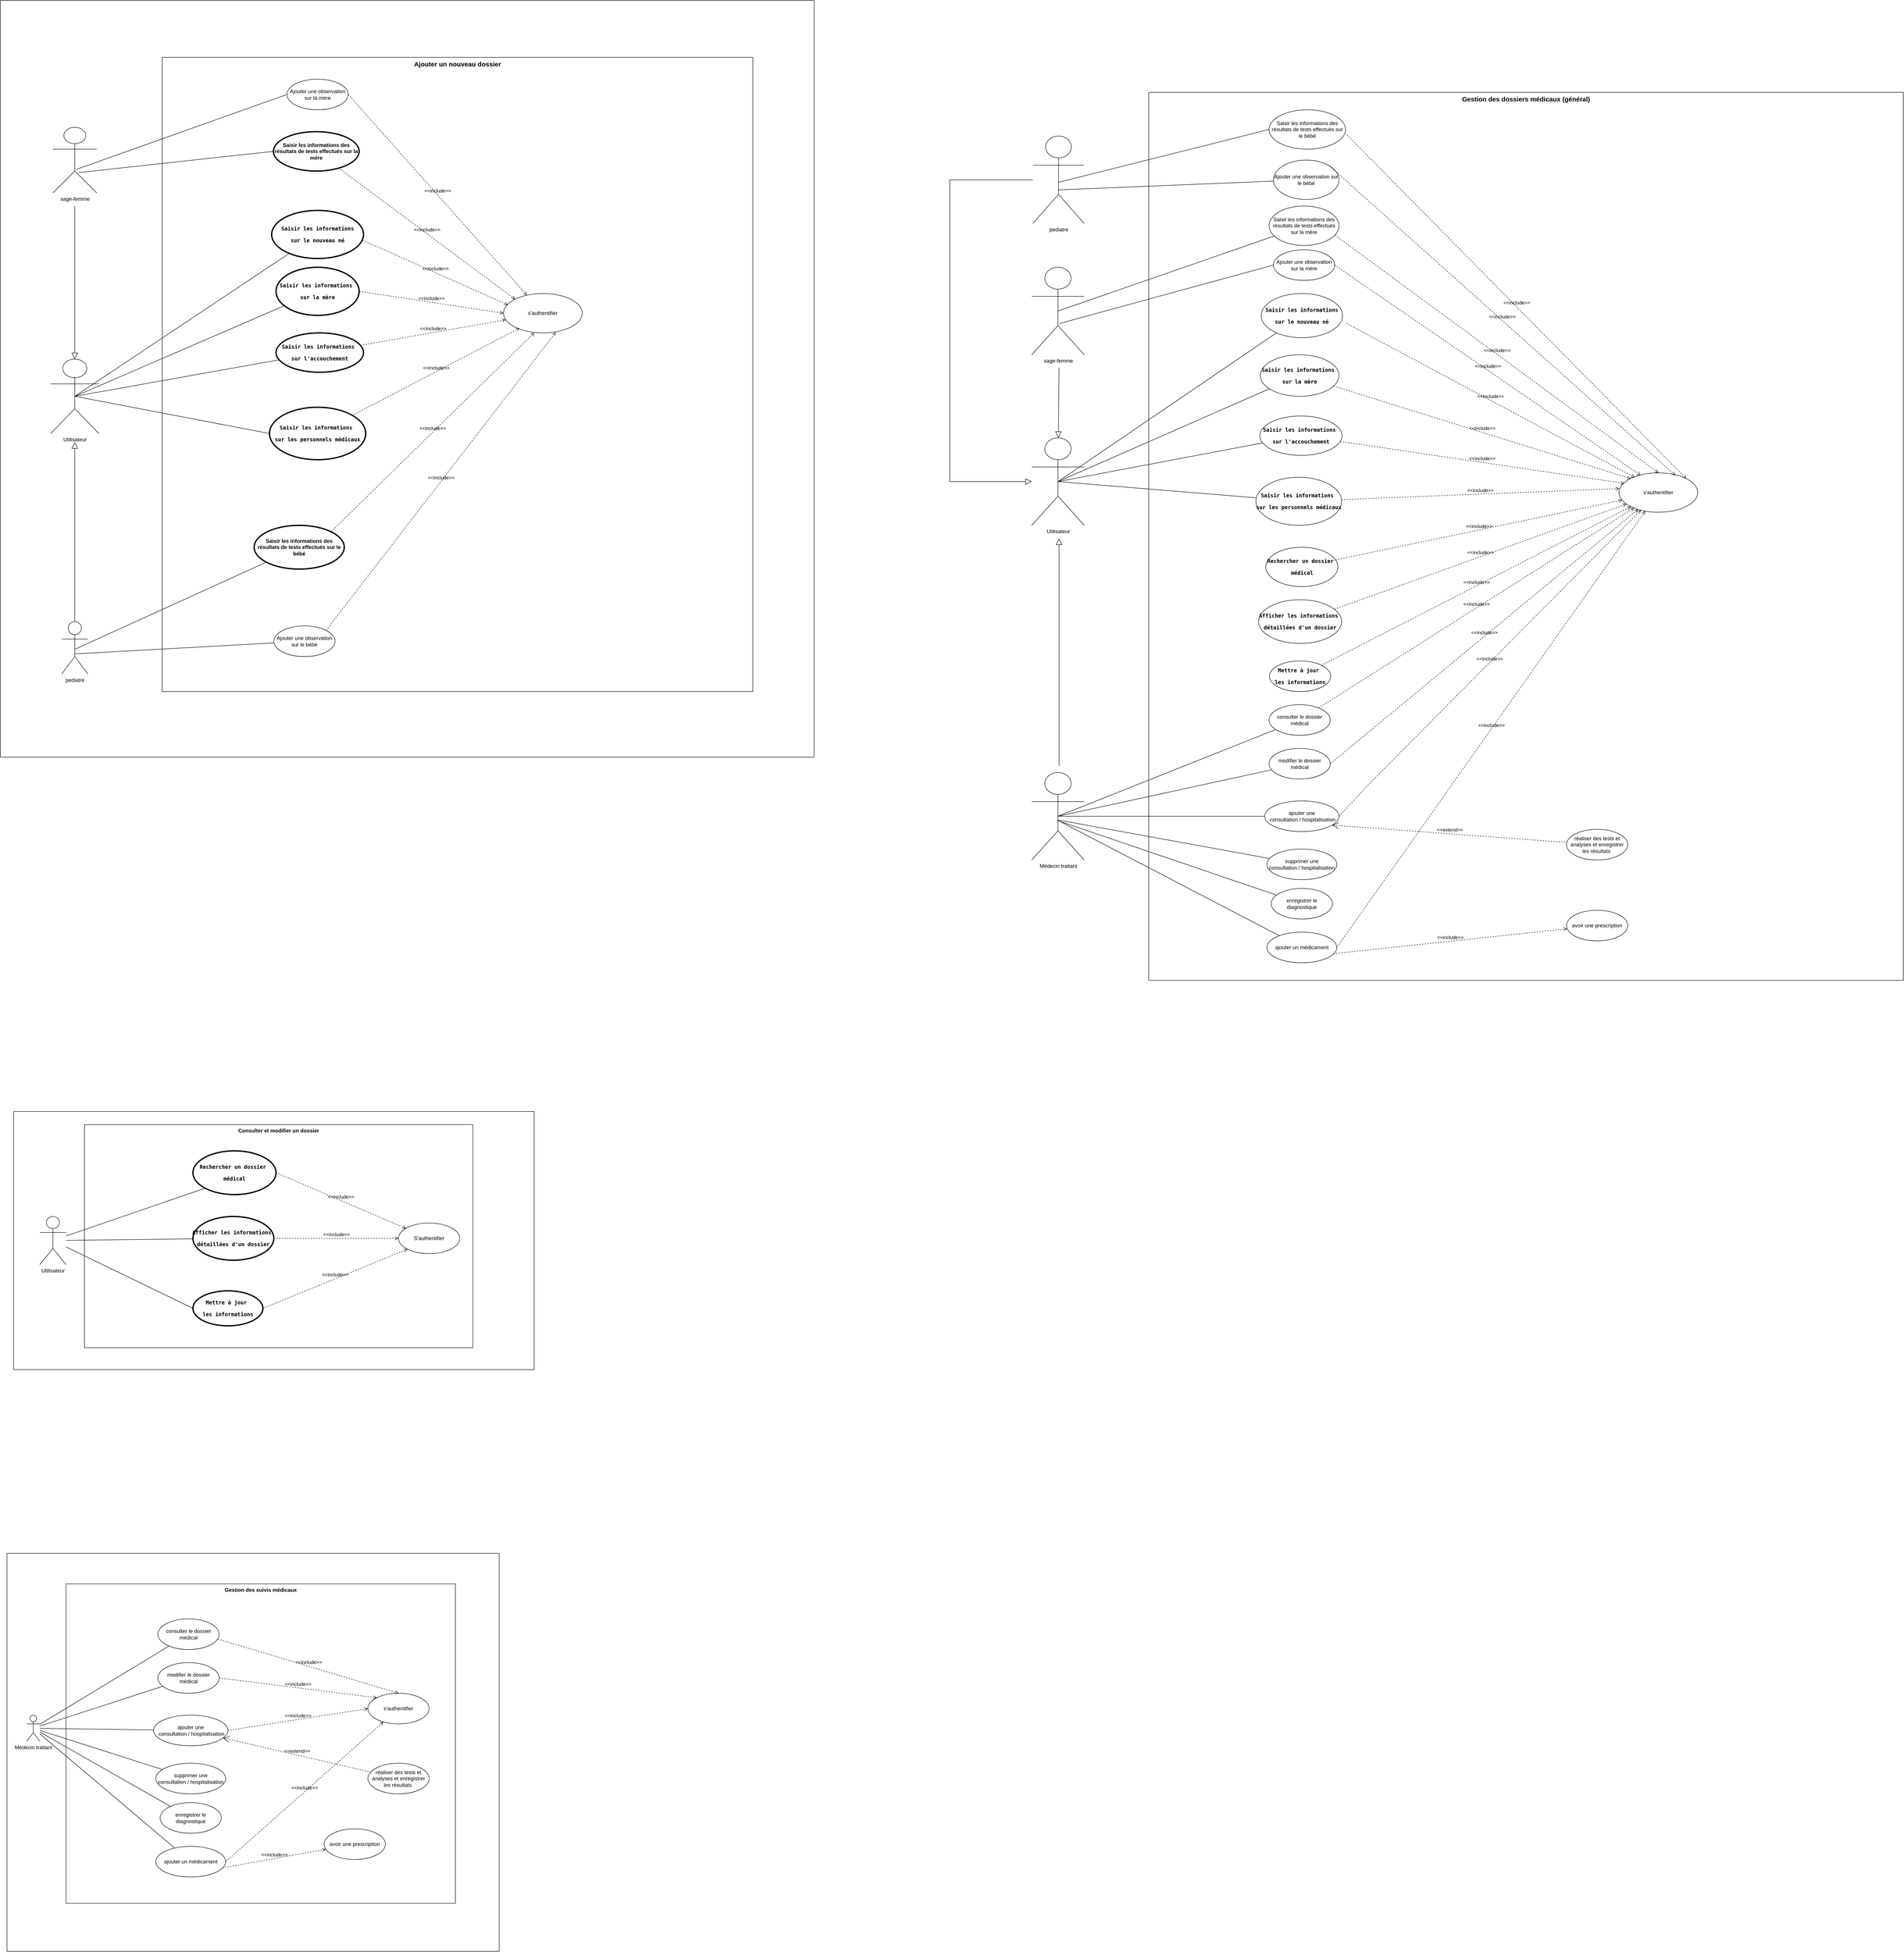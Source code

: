 <mxfile version="21.3.5" type="github">
  <diagram name="Page-1" id="DYB4-a2Kk9BhxteHjXfk">
    <mxGraphModel dx="6143" dy="5887" grid="1" gridSize="10" guides="1" tooltips="1" connect="1" arrows="1" fold="1" page="1" pageScale="1" pageWidth="850" pageHeight="1100" math="0" shadow="0">
      <root>
        <mxCell id="0" />
        <mxCell id="1" parent="0" />
        <mxCell id="qtXVRn9v_pat29216-Ta-1" value="" style="rounded=0;whiteSpace=wrap;html=1;" vertex="1" parent="1">
          <mxGeometry x="-285" y="3230" width="1125" height="910" as="geometry" />
        </mxCell>
        <mxCell id="qtXVRn9v_pat29216-Ta-2" value="" style="rounded=0;whiteSpace=wrap;html=1;" vertex="1" parent="1">
          <mxGeometry x="-270" y="2220" width="1190" height="590" as="geometry" />
        </mxCell>
        <mxCell id="qtXVRn9v_pat29216-Ta-3" value="" style="rounded=0;whiteSpace=wrap;html=1;" vertex="1" parent="1">
          <mxGeometry x="-300" y="-320" width="1860" height="1730" as="geometry" />
        </mxCell>
        <mxCell id="qtXVRn9v_pat29216-Ta-4" value="Gestion des suivis médicaux" style="shape=rect;html=1;verticalAlign=top;fontStyle=1;whiteSpace=wrap;align=center;" vertex="1" parent="1">
          <mxGeometry x="-150" y="3300" width="890" height="730" as="geometry" />
        </mxCell>
        <mxCell id="qtXVRn9v_pat29216-Ta-5" value="&lt;font style=&quot;font-size: 15px;&quot; face=&quot;Helvetica&quot;&gt;Ajouter un nouveau dossier&lt;/font&gt;" style="shape=rect;html=1;verticalAlign=top;fontStyle=1;whiteSpace=wrap;align=center;fontFamily=Comic Sans MS;" vertex="1" parent="1">
          <mxGeometry x="70" y="-190" width="1350" height="1450" as="geometry" />
        </mxCell>
        <mxCell id="qtXVRn9v_pat29216-Ta-6" value="Utilisateur" style="shape=umlActor;html=1;verticalLabelPosition=bottom;verticalAlign=top;align=center;" vertex="1" parent="1">
          <mxGeometry x="-185" y="500" width="110" height="170" as="geometry" />
        </mxCell>
        <mxCell id="qtXVRn9v_pat29216-Ta-7" style="edgeStyle=orthogonalEdgeStyle;rounded=0;orthogonalLoop=1;jettySize=auto;html=1;exitX=0.5;exitY=1;exitDx=0;exitDy=0;" edge="1" parent="1" source="qtXVRn9v_pat29216-Ta-5" target="qtXVRn9v_pat29216-Ta-5">
          <mxGeometry relative="1" as="geometry" />
        </mxCell>
        <mxCell id="qtXVRn9v_pat29216-Ta-8" value="&lt;pre&gt;&lt;code class=&quot;!whitespace-pre hljs language-lua&quot;&gt;Saisir les informations&lt;/code&gt;&lt;/pre&gt;&lt;pre&gt;&lt;code class=&quot;!whitespace-pre hljs language-lua&quot;&gt; sur &lt;/code&gt;le nouveau né &lt;/pre&gt;" style="shape=ellipse;html=1;strokeWidth=3;fontStyle=1;whiteSpace=wrap;align=center;perimeter=ellipsePerimeter;" vertex="1" parent="1">
          <mxGeometry x="320" y="160" width="210" height="110" as="geometry" />
        </mxCell>
        <mxCell id="qtXVRn9v_pat29216-Ta-9" value="&lt;pre&gt;&lt;code class=&quot;!whitespace-pre hljs language-lua&quot;&gt;Saisir les informations &lt;/code&gt;&lt;/pre&gt;&lt;pre&gt;&lt;code class=&quot;!whitespace-pre hljs language-lua&quot;&gt;sur la mère&lt;/code&gt;&lt;/pre&gt;" style="shape=ellipse;html=1;strokeWidth=3;fontStyle=1;whiteSpace=wrap;align=center;perimeter=ellipsePerimeter;" vertex="1" parent="1">
          <mxGeometry x="330" y="290" width="190" height="110" as="geometry" />
        </mxCell>
        <mxCell id="qtXVRn9v_pat29216-Ta-10" value="&lt;pre&gt;&lt;code class=&quot;!whitespace-pre hljs language-lua&quot;&gt;Saisir les informations &lt;/code&gt;&lt;/pre&gt;&lt;pre&gt;&lt;code class=&quot;!whitespace-pre hljs language-lua&quot;&gt;sur l&#39;accouchement&lt;/code&gt;&lt;/pre&gt;" style="shape=ellipse;html=1;strokeWidth=3;fontStyle=1;whiteSpace=wrap;align=center;perimeter=ellipsePerimeter;" vertex="1" parent="1">
          <mxGeometry x="330" y="440" width="200" height="90" as="geometry" />
        </mxCell>
        <mxCell id="qtXVRn9v_pat29216-Ta-11" value="&lt;pre&gt;&lt;code class=&quot;!whitespace-pre hljs language-lua&quot;&gt;Saisir les informations &lt;/code&gt;&lt;/pre&gt;&lt;pre&gt;&lt;code class=&quot;!whitespace-pre hljs language-lua&quot;&gt;sur les &lt;/code&gt;personnels médicaux&lt;/pre&gt;" style="shape=ellipse;html=1;strokeWidth=3;fontStyle=1;whiteSpace=wrap;align=center;perimeter=ellipsePerimeter;" vertex="1" parent="1">
          <mxGeometry x="315" y="610" width="220" height="120" as="geometry" />
        </mxCell>
        <mxCell id="qtXVRn9v_pat29216-Ta-12" value="s&#39;authentifier" style="ellipse;whiteSpace=wrap;html=1;" vertex="1" parent="1">
          <mxGeometry x="850" y="350" width="180" height="90" as="geometry" />
        </mxCell>
        <mxCell id="qtXVRn9v_pat29216-Ta-13" value="" style="edgeStyle=none;html=1;endArrow=none;verticalAlign=bottom;rounded=0;exitX=0.5;exitY=0.5;exitDx=0;exitDy=0;exitPerimeter=0;" edge="1" parent="1" source="qtXVRn9v_pat29216-Ta-6" target="qtXVRn9v_pat29216-Ta-8">
          <mxGeometry width="160" relative="1" as="geometry">
            <mxPoint x="390" y="410" as="sourcePoint" />
            <mxPoint x="550" y="410" as="targetPoint" />
          </mxGeometry>
        </mxCell>
        <mxCell id="qtXVRn9v_pat29216-Ta-14" value="" style="edgeStyle=none;html=1;endArrow=none;verticalAlign=bottom;rounded=0;exitX=0.5;exitY=0.5;exitDx=0;exitDy=0;exitPerimeter=0;" edge="1" parent="1" source="qtXVRn9v_pat29216-Ta-6" target="qtXVRn9v_pat29216-Ta-9">
          <mxGeometry width="160" relative="1" as="geometry">
            <mxPoint x="10" y="390" as="sourcePoint" />
            <mxPoint x="550" y="410" as="targetPoint" />
          </mxGeometry>
        </mxCell>
        <mxCell id="qtXVRn9v_pat29216-Ta-15" value="" style="edgeStyle=none;html=1;endArrow=none;verticalAlign=bottom;rounded=0;exitX=0.5;exitY=0.5;exitDx=0;exitDy=0;exitPerimeter=0;" edge="1" parent="1" source="qtXVRn9v_pat29216-Ta-6" target="qtXVRn9v_pat29216-Ta-10">
          <mxGeometry width="160" relative="1" as="geometry">
            <mxPoint x="10" y="390" as="sourcePoint" />
            <mxPoint x="550" y="410" as="targetPoint" />
          </mxGeometry>
        </mxCell>
        <mxCell id="qtXVRn9v_pat29216-Ta-16" value="" style="edgeStyle=none;html=1;endArrow=none;verticalAlign=bottom;rounded=0;entryX=0;entryY=0.5;entryDx=0;entryDy=0;exitX=0.5;exitY=0.5;exitDx=0;exitDy=0;exitPerimeter=0;" edge="1" parent="1" source="qtXVRn9v_pat29216-Ta-6" target="qtXVRn9v_pat29216-Ta-11">
          <mxGeometry width="160" relative="1" as="geometry">
            <mxPoint x="10" y="390" as="sourcePoint" />
            <mxPoint x="550" y="410" as="targetPoint" />
          </mxGeometry>
        </mxCell>
        <mxCell id="qtXVRn9v_pat29216-Ta-17" value="Saisir les informations des résultats de tests effectués sur le bébé" style="shape=ellipse;html=1;strokeWidth=3;fontStyle=1;whiteSpace=wrap;align=center;perimeter=ellipsePerimeter;" vertex="1" parent="1">
          <mxGeometry x="280" y="880" width="206" height="100" as="geometry" />
        </mxCell>
        <mxCell id="qtXVRn9v_pat29216-Ta-18" value="sage-femme" style="shape=umlActor;html=1;verticalLabelPosition=bottom;verticalAlign=top;align=center;" vertex="1" parent="1">
          <mxGeometry x="-180" y="-30" width="100" height="150" as="geometry" />
        </mxCell>
        <mxCell id="qtXVRn9v_pat29216-Ta-19" value="Saisir les informations des résultats de tests effectués sur la mère" style="shape=ellipse;html=1;strokeWidth=3;fontStyle=1;whiteSpace=wrap;align=center;perimeter=ellipsePerimeter;" vertex="1" parent="1">
          <mxGeometry x="324" y="-20" width="196" height="90" as="geometry" />
        </mxCell>
        <mxCell id="qtXVRn9v_pat29216-Ta-20" value="Ajouter une observation sur la mère" style="ellipse;whiteSpace=wrap;html=1;" vertex="1" parent="1">
          <mxGeometry x="355" y="-140" width="140" height="70" as="geometry" />
        </mxCell>
        <mxCell id="qtXVRn9v_pat29216-Ta-21" value="pediatre" style="shape=umlActor;html=1;verticalLabelPosition=bottom;verticalAlign=top;align=center;" vertex="1" parent="1">
          <mxGeometry x="-160" y="1100" width="60" height="120" as="geometry" />
        </mxCell>
        <mxCell id="qtXVRn9v_pat29216-Ta-22" value="Ajouter une observation sur le bébé" style="ellipse;whiteSpace=wrap;html=1;" vertex="1" parent="1">
          <mxGeometry x="325" y="1110" width="140" height="70" as="geometry" />
        </mxCell>
        <mxCell id="qtXVRn9v_pat29216-Ta-23" value="" style="edgeStyle=none;html=1;endArrow=none;verticalAlign=bottom;rounded=0;exitX=0.492;exitY=0.53;exitDx=0;exitDy=0;exitPerimeter=0;" edge="1" parent="1" source="qtXVRn9v_pat29216-Ta-21" target="qtXVRn9v_pat29216-Ta-17">
          <mxGeometry width="160" relative="1" as="geometry">
            <mxPoint x="-120" y="1010" as="sourcePoint" />
            <mxPoint x="40" y="1010" as="targetPoint" />
          </mxGeometry>
        </mxCell>
        <mxCell id="qtXVRn9v_pat29216-Ta-24" value="" style="edgeStyle=none;html=1;endArrow=none;verticalAlign=bottom;rounded=0;exitX=0.488;exitY=0.616;exitDx=0;exitDy=0;exitPerimeter=0;" edge="1" parent="1" source="qtXVRn9v_pat29216-Ta-21" target="qtXVRn9v_pat29216-Ta-22">
          <mxGeometry width="160" relative="1" as="geometry">
            <mxPoint x="-125" y="1160" as="sourcePoint" />
            <mxPoint x="630" y="750" as="targetPoint" />
          </mxGeometry>
        </mxCell>
        <mxCell id="qtXVRn9v_pat29216-Ta-25" value="" style="edgeStyle=none;html=1;endArrow=none;verticalAlign=bottom;rounded=0;exitX=0.529;exitY=0.643;exitDx=0;exitDy=0;exitPerimeter=0;entryX=0;entryY=0.5;entryDx=0;entryDy=0;" edge="1" parent="1" source="qtXVRn9v_pat29216-Ta-18" target="qtXVRn9v_pat29216-Ta-20">
          <mxGeometry width="160" relative="1" as="geometry">
            <mxPoint x="450" y="230" as="sourcePoint" />
            <mxPoint x="610" y="230" as="targetPoint" />
          </mxGeometry>
        </mxCell>
        <mxCell id="qtXVRn9v_pat29216-Ta-26" value="" style="edgeStyle=none;html=1;endArrow=none;verticalAlign=bottom;rounded=0;exitX=0.603;exitY=0.689;exitDx=0;exitDy=0;exitPerimeter=0;entryX=0;entryY=0.5;entryDx=0;entryDy=0;" edge="1" parent="1" source="qtXVRn9v_pat29216-Ta-18" target="qtXVRn9v_pat29216-Ta-19">
          <mxGeometry width="160" relative="1" as="geometry">
            <mxPoint x="450" y="230" as="sourcePoint" />
            <mxPoint x="610" y="230" as="targetPoint" />
          </mxGeometry>
        </mxCell>
        <mxCell id="qtXVRn9v_pat29216-Ta-27" value="" style="edgeStyle=none;html=1;endArrow=block;endFill=0;endSize=12;verticalAlign=bottom;rounded=0;" edge="1" parent="1" target="qtXVRn9v_pat29216-Ta-6">
          <mxGeometry width="160" relative="1" as="geometry">
            <mxPoint x="-130" y="150" as="sourcePoint" />
            <mxPoint x="-80" y="600" as="targetPoint" />
          </mxGeometry>
        </mxCell>
        <mxCell id="qtXVRn9v_pat29216-Ta-28" value="" style="edgeStyle=none;html=1;endArrow=block;endFill=0;endSize=12;verticalAlign=bottom;rounded=0;" edge="1" parent="1" source="qtXVRn9v_pat29216-Ta-21">
          <mxGeometry width="160" relative="1" as="geometry">
            <mxPoint x="-10" y="1290" as="sourcePoint" />
            <mxPoint x="-130" y="690" as="targetPoint" />
          </mxGeometry>
        </mxCell>
        <mxCell id="qtXVRn9v_pat29216-Ta-29" value="Consulter et modifier un dossier" style="shape=rect;html=1;verticalAlign=top;fontStyle=1;whiteSpace=wrap;align=center;" vertex="1" parent="1">
          <mxGeometry x="-108" y="2250" width="888" height="510" as="geometry" />
        </mxCell>
        <mxCell id="qtXVRn9v_pat29216-Ta-30" value="Médecin traitant" style="shape=umlActor;html=1;verticalLabelPosition=bottom;verticalAlign=top;align=center;" vertex="1" parent="1">
          <mxGeometry x="-240" y="3600" width="30" height="60" as="geometry" />
        </mxCell>
        <mxCell id="qtXVRn9v_pat29216-Ta-31" value="Utilisateur" style="shape=umlActor;html=1;verticalLabelPosition=bottom;verticalAlign=top;align=center;" vertex="1" parent="1">
          <mxGeometry x="-210" y="2460" width="60" height="110" as="geometry" />
        </mxCell>
        <mxCell id="qtXVRn9v_pat29216-Ta-32" value="&lt;pre style=&quot;font-size: 12px;&quot;&gt;&lt;code class=&quot;!whitespace-pre hljs language-lua&quot; style=&quot;font-size: 12px;&quot;&gt;Rechercher un dossier &lt;/code&gt;&lt;/pre&gt;&lt;pre style=&quot;font-size: 12px;&quot;&gt;&lt;code class=&quot;!whitespace-pre hljs language-lua&quot; style=&quot;font-size: 12px;&quot;&gt;médical&lt;/code&gt;&lt;/pre&gt;" style="shape=ellipse;html=1;strokeWidth=3;fontStyle=1;whiteSpace=wrap;align=center;perimeter=ellipsePerimeter;fontSize=12;" vertex="1" parent="1">
          <mxGeometry x="140" y="2310" width="190" height="100" as="geometry" />
        </mxCell>
        <mxCell id="qtXVRn9v_pat29216-Ta-33" value="&lt;pre&gt;&lt;code class=&quot;!whitespace-pre hljs language-lua&quot;&gt;Afficher les informations &lt;/code&gt;&lt;/pre&gt;&lt;pre&gt;&lt;code class=&quot;!whitespace-pre hljs language-lua&quot;&gt;détaillées d&#39;un dossier&lt;/code&gt;&lt;/pre&gt;" style="shape=ellipse;html=1;strokeWidth=3;fontStyle=1;whiteSpace=wrap;align=center;perimeter=ellipsePerimeter;" vertex="1" parent="1">
          <mxGeometry x="140" y="2460" width="185" height="100" as="geometry" />
        </mxCell>
        <mxCell id="qtXVRn9v_pat29216-Ta-34" value="&lt;pre&gt;&lt;code class=&quot;!whitespace-pre hljs language-lua&quot;&gt;Mettre à jour &lt;/code&gt;&lt;/pre&gt;&lt;pre&gt;&lt;code class=&quot;!whitespace-pre hljs language-lua&quot;&gt;les informations&lt;/code&gt;&lt;/pre&gt;" style="shape=ellipse;html=1;strokeWidth=3;fontStyle=1;whiteSpace=wrap;align=center;perimeter=ellipsePerimeter;" vertex="1" parent="1">
          <mxGeometry x="140" y="2630" width="160" height="80" as="geometry" />
        </mxCell>
        <mxCell id="qtXVRn9v_pat29216-Ta-35" value="" style="edgeStyle=none;html=1;endArrow=none;verticalAlign=bottom;rounded=0;entryX=0;entryY=1;entryDx=0;entryDy=0;" edge="1" parent="1" source="qtXVRn9v_pat29216-Ta-31" target="qtXVRn9v_pat29216-Ta-32">
          <mxGeometry width="160" relative="1" as="geometry">
            <mxPoint x="240" y="2780" as="sourcePoint" />
            <mxPoint x="400" y="2780" as="targetPoint" />
          </mxGeometry>
        </mxCell>
        <mxCell id="qtXVRn9v_pat29216-Ta-36" value="" style="edgeStyle=none;html=1;endArrow=none;verticalAlign=bottom;rounded=0;" edge="1" parent="1" source="qtXVRn9v_pat29216-Ta-31" target="qtXVRn9v_pat29216-Ta-33">
          <mxGeometry width="160" relative="1" as="geometry">
            <mxPoint x="240" y="2780" as="sourcePoint" />
            <mxPoint x="400" y="2780" as="targetPoint" />
          </mxGeometry>
        </mxCell>
        <mxCell id="qtXVRn9v_pat29216-Ta-37" value="" style="edgeStyle=none;html=1;endArrow=none;verticalAlign=bottom;rounded=0;entryX=0;entryY=0.5;entryDx=0;entryDy=0;" edge="1" parent="1" source="qtXVRn9v_pat29216-Ta-31" target="qtXVRn9v_pat29216-Ta-34">
          <mxGeometry width="160" relative="1" as="geometry">
            <mxPoint x="-150" y="2590" as="sourcePoint" />
            <mxPoint x="400" y="2780" as="targetPoint" />
          </mxGeometry>
        </mxCell>
        <mxCell id="qtXVRn9v_pat29216-Ta-38" value="S&#39;authentifier" style="ellipse;whiteSpace=wrap;html=1;" vertex="1" parent="1">
          <mxGeometry x="610" y="2475" width="140" height="70" as="geometry" />
        </mxCell>
        <mxCell id="qtXVRn9v_pat29216-Ta-39" value="&amp;lt;&amp;lt;include&amp;gt;&amp;gt;" style="edgeStyle=none;html=1;endArrow=open;verticalAlign=bottom;dashed=1;labelBackgroundColor=none;rounded=0;exitX=1;exitY=0.5;exitDx=0;exitDy=0;" edge="1" parent="1" source="qtXVRn9v_pat29216-Ta-32" target="qtXVRn9v_pat29216-Ta-38">
          <mxGeometry width="160" relative="1" as="geometry">
            <mxPoint x="700" y="2544.33" as="sourcePoint" />
            <mxPoint x="860" y="2544.33" as="targetPoint" />
          </mxGeometry>
        </mxCell>
        <mxCell id="qtXVRn9v_pat29216-Ta-40" value="&amp;lt;&amp;lt;include&amp;gt;&amp;gt;" style="edgeStyle=none;html=1;endArrow=open;verticalAlign=bottom;dashed=1;labelBackgroundColor=none;rounded=0;entryX=0.203;entryY=0.878;entryDx=0;entryDy=0;entryPerimeter=0;" edge="1" parent="1" source="qtXVRn9v_pat29216-Ta-11" target="qtXVRn9v_pat29216-Ta-12">
          <mxGeometry width="160" relative="1" as="geometry">
            <mxPoint x="580" y="600" as="sourcePoint" />
            <mxPoint x="740" y="600" as="targetPoint" />
          </mxGeometry>
        </mxCell>
        <mxCell id="qtXVRn9v_pat29216-Ta-41" value="&amp;lt;&amp;lt;include&amp;gt;&amp;gt;" style="edgeStyle=none;html=1;endArrow=open;verticalAlign=bottom;dashed=1;labelBackgroundColor=none;rounded=0;" edge="1" parent="1" source="qtXVRn9v_pat29216-Ta-10" target="qtXVRn9v_pat29216-Ta-12">
          <mxGeometry width="160" relative="1" as="geometry">
            <mxPoint x="610" y="490" as="sourcePoint" />
            <mxPoint x="770" y="490" as="targetPoint" />
          </mxGeometry>
        </mxCell>
        <mxCell id="qtXVRn9v_pat29216-Ta-42" value="&amp;lt;&amp;lt;include&amp;gt;&amp;gt;" style="edgeStyle=none;html=1;endArrow=open;verticalAlign=bottom;dashed=1;labelBackgroundColor=none;rounded=0;exitX=1;exitY=0.5;exitDx=0;exitDy=0;entryX=0;entryY=0.5;entryDx=0;entryDy=0;" edge="1" parent="1" source="qtXVRn9v_pat29216-Ta-9" target="qtXVRn9v_pat29216-Ta-12">
          <mxGeometry width="160" relative="1" as="geometry">
            <mxPoint x="520" y="360" as="sourcePoint" />
            <mxPoint x="680" y="360" as="targetPoint" />
          </mxGeometry>
        </mxCell>
        <mxCell id="qtXVRn9v_pat29216-Ta-43" value="&amp;lt;&amp;lt;include&amp;gt;&amp;gt;" style="edgeStyle=none;html=1;endArrow=open;verticalAlign=bottom;dashed=1;labelBackgroundColor=none;rounded=0;entryX=0;entryY=0;entryDx=0;entryDy=0;" edge="1" parent="1" source="qtXVRn9v_pat29216-Ta-19" target="qtXVRn9v_pat29216-Ta-12">
          <mxGeometry width="160" relative="1" as="geometry">
            <mxPoint x="510" y="130" as="sourcePoint" />
            <mxPoint x="670" y="130" as="targetPoint" />
          </mxGeometry>
        </mxCell>
        <mxCell id="qtXVRn9v_pat29216-Ta-44" value="&amp;lt;&amp;lt;include&amp;gt;&amp;gt;" style="edgeStyle=none;html=1;endArrow=open;verticalAlign=bottom;dashed=1;labelBackgroundColor=none;rounded=0;exitX=0.99;exitY=0.62;exitDx=0;exitDy=0;exitPerimeter=0;entryX=0.056;entryY=0.289;entryDx=0;entryDy=0;entryPerimeter=0;" edge="1" parent="1" source="qtXVRn9v_pat29216-Ta-8" target="qtXVRn9v_pat29216-Ta-12">
          <mxGeometry width="160" relative="1" as="geometry">
            <mxPoint x="540" y="230" as="sourcePoint" />
            <mxPoint x="700" y="230" as="targetPoint" />
          </mxGeometry>
        </mxCell>
        <mxCell id="qtXVRn9v_pat29216-Ta-45" value="&amp;lt;&amp;lt;include&amp;gt;&amp;gt;" style="edgeStyle=none;html=1;endArrow=open;verticalAlign=bottom;dashed=1;labelBackgroundColor=none;rounded=0;exitX=1;exitY=0.5;exitDx=0;exitDy=0;" edge="1" parent="1" source="qtXVRn9v_pat29216-Ta-20" target="qtXVRn9v_pat29216-Ta-12">
          <mxGeometry width="160" relative="1" as="geometry">
            <mxPoint x="510" y="-100" as="sourcePoint" />
            <mxPoint x="670" y="-100" as="targetPoint" />
          </mxGeometry>
        </mxCell>
        <mxCell id="qtXVRn9v_pat29216-Ta-46" value="&amp;lt;&amp;lt;include&amp;gt;&amp;gt;" style="edgeStyle=none;html=1;endArrow=open;verticalAlign=bottom;dashed=1;labelBackgroundColor=none;rounded=0;exitX=1;exitY=0;exitDx=0;exitDy=0;entryX=0.389;entryY=1;entryDx=0;entryDy=0;entryPerimeter=0;" edge="1" parent="1" source="qtXVRn9v_pat29216-Ta-17" target="qtXVRn9v_pat29216-Ta-12">
          <mxGeometry width="160" relative="1" as="geometry">
            <mxPoint x="490" y="740" as="sourcePoint" />
            <mxPoint x="650" y="740" as="targetPoint" />
          </mxGeometry>
        </mxCell>
        <mxCell id="qtXVRn9v_pat29216-Ta-47" value="&amp;lt;&amp;lt;include&amp;gt;&amp;gt;" style="edgeStyle=none;html=1;endArrow=open;verticalAlign=bottom;dashed=1;labelBackgroundColor=none;rounded=0;exitX=1;exitY=0;exitDx=0;exitDy=0;entryX=0.664;entryY=0.985;entryDx=0;entryDy=0;entryPerimeter=0;" edge="1" parent="1" source="qtXVRn9v_pat29216-Ta-22" target="qtXVRn9v_pat29216-Ta-12">
          <mxGeometry width="160" relative="1" as="geometry">
            <mxPoint x="640" y="1080" as="sourcePoint" />
            <mxPoint x="800" y="1080" as="targetPoint" />
          </mxGeometry>
        </mxCell>
        <mxCell id="qtXVRn9v_pat29216-Ta-48" value="&amp;lt;&amp;lt;include&amp;gt;&amp;gt;" style="edgeStyle=none;html=1;endArrow=open;verticalAlign=bottom;dashed=1;labelBackgroundColor=none;rounded=0;exitX=1;exitY=0.5;exitDx=0;exitDy=0;entryX=0;entryY=0.5;entryDx=0;entryDy=0;" edge="1" parent="1" source="qtXVRn9v_pat29216-Ta-33" target="qtXVRn9v_pat29216-Ta-38">
          <mxGeometry width="160" relative="1" as="geometry">
            <mxPoint x="390" y="2550" as="sourcePoint" />
            <mxPoint x="550" y="2550" as="targetPoint" />
          </mxGeometry>
        </mxCell>
        <mxCell id="qtXVRn9v_pat29216-Ta-49" value="&amp;lt;&amp;lt;include&amp;gt;&amp;gt;" style="edgeStyle=none;html=1;endArrow=open;verticalAlign=bottom;dashed=1;labelBackgroundColor=none;rounded=0;exitX=1;exitY=0.5;exitDx=0;exitDy=0;entryX=0;entryY=1;entryDx=0;entryDy=0;" edge="1" parent="1" source="qtXVRn9v_pat29216-Ta-34" target="qtXVRn9v_pat29216-Ta-38">
          <mxGeometry width="160" relative="1" as="geometry">
            <mxPoint x="490" y="2650" as="sourcePoint" />
            <mxPoint x="650" y="2650" as="targetPoint" />
          </mxGeometry>
        </mxCell>
        <mxCell id="qtXVRn9v_pat29216-Ta-50" value="consulter le dossier médical" style="ellipse;whiteSpace=wrap;html=1;" vertex="1" parent="1">
          <mxGeometry x="60" y="3380" width="140" height="70" as="geometry" />
        </mxCell>
        <mxCell id="qtXVRn9v_pat29216-Ta-51" value="modifier le dossier médical" style="ellipse;whiteSpace=wrap;html=1;" vertex="1" parent="1">
          <mxGeometry x="60" y="3480" width="140" height="70" as="geometry" />
        </mxCell>
        <mxCell id="qtXVRn9v_pat29216-Ta-52" value="ajouter une&lt;br&gt;&amp;nbsp;consultation / hospitalisation" style="ellipse;whiteSpace=wrap;html=1;" vertex="1" parent="1">
          <mxGeometry x="50" y="3600" width="170" height="70" as="geometry" />
        </mxCell>
        <mxCell id="qtXVRn9v_pat29216-Ta-53" value="ajouter un&amp;nbsp;médicament" style="ellipse;whiteSpace=wrap;html=1;" vertex="1" parent="1">
          <mxGeometry x="55" y="3900" width="160" height="70" as="geometry" />
        </mxCell>
        <mxCell id="qtXVRn9v_pat29216-Ta-54" value="réaliser des tests et analyses et enregistrer les résultats&amp;nbsp;" style="ellipse;whiteSpace=wrap;html=1;" vertex="1" parent="1">
          <mxGeometry x="540" y="3710" width="140" height="70" as="geometry" />
        </mxCell>
        <mxCell id="qtXVRn9v_pat29216-Ta-55" value="s&#39;authentifier" style="ellipse;whiteSpace=wrap;html=1;" vertex="1" parent="1">
          <mxGeometry x="540" y="3550" width="140" height="70" as="geometry" />
        </mxCell>
        <mxCell id="qtXVRn9v_pat29216-Ta-56" value="&amp;lt;&amp;lt;include&amp;gt;&amp;gt;" style="edgeStyle=none;html=1;endArrow=open;verticalAlign=bottom;dashed=1;labelBackgroundColor=none;rounded=0;exitX=0.98;exitY=0.659;exitDx=0;exitDy=0;exitPerimeter=0;entryX=0.5;entryY=0;entryDx=0;entryDy=0;" edge="1" parent="1" source="qtXVRn9v_pat29216-Ta-50" target="qtXVRn9v_pat29216-Ta-55">
          <mxGeometry width="160" relative="1" as="geometry">
            <mxPoint x="220" y="3490" as="sourcePoint" />
            <mxPoint x="380" y="3490" as="targetPoint" />
          </mxGeometry>
        </mxCell>
        <mxCell id="qtXVRn9v_pat29216-Ta-57" value="&amp;lt;&amp;lt;include&amp;gt;&amp;gt;" style="edgeStyle=none;html=1;endArrow=open;verticalAlign=bottom;dashed=1;labelBackgroundColor=none;rounded=0;exitX=1;exitY=0.5;exitDx=0;exitDy=0;entryX=0;entryY=0;entryDx=0;entryDy=0;" edge="1" parent="1" source="qtXVRn9v_pat29216-Ta-51" target="qtXVRn9v_pat29216-Ta-55">
          <mxGeometry width="160" relative="1" as="geometry">
            <mxPoint x="250" y="3570" as="sourcePoint" />
            <mxPoint x="410" y="3570" as="targetPoint" />
          </mxGeometry>
        </mxCell>
        <mxCell id="qtXVRn9v_pat29216-Ta-58" value="&amp;lt;&amp;lt;include&amp;gt;&amp;gt;" style="edgeStyle=none;html=1;endArrow=open;verticalAlign=bottom;dashed=1;labelBackgroundColor=none;rounded=0;exitX=1;exitY=0.5;exitDx=0;exitDy=0;entryX=0;entryY=0.5;entryDx=0;entryDy=0;" edge="1" parent="1" source="qtXVRn9v_pat29216-Ta-52" target="qtXVRn9v_pat29216-Ta-55">
          <mxGeometry width="160" relative="1" as="geometry">
            <mxPoint x="260" y="3660" as="sourcePoint" />
            <mxPoint x="420" y="3660" as="targetPoint" />
          </mxGeometry>
        </mxCell>
        <mxCell id="qtXVRn9v_pat29216-Ta-59" value="&amp;lt;&amp;lt;include&amp;gt;&amp;gt;" style="edgeStyle=none;html=1;endArrow=open;verticalAlign=bottom;dashed=1;labelBackgroundColor=none;rounded=0;exitX=1;exitY=0.5;exitDx=0;exitDy=0;" edge="1" parent="1" source="qtXVRn9v_pat29216-Ta-53" target="qtXVRn9v_pat29216-Ta-55">
          <mxGeometry width="160" relative="1" as="geometry">
            <mxPoint x="250" y="3780" as="sourcePoint" />
            <mxPoint x="410" y="3780" as="targetPoint" />
          </mxGeometry>
        </mxCell>
        <mxCell id="qtXVRn9v_pat29216-Ta-60" value="" style="edgeStyle=none;html=1;endArrow=none;verticalAlign=bottom;rounded=0;" edge="1" parent="1" source="qtXVRn9v_pat29216-Ta-30" target="qtXVRn9v_pat29216-Ta-50">
          <mxGeometry width="160" relative="1" as="geometry">
            <mxPoint x="-220" y="3590" as="sourcePoint" />
            <mxPoint x="-60" y="3590" as="targetPoint" />
          </mxGeometry>
        </mxCell>
        <mxCell id="qtXVRn9v_pat29216-Ta-61" value="" style="edgeStyle=none;html=1;endArrow=none;verticalAlign=bottom;rounded=0;" edge="1" parent="1" source="qtXVRn9v_pat29216-Ta-30" target="qtXVRn9v_pat29216-Ta-51">
          <mxGeometry width="160" relative="1" as="geometry">
            <mxPoint x="-240" y="3610" as="sourcePoint" />
            <mxPoint x="-80" y="3610" as="targetPoint" />
          </mxGeometry>
        </mxCell>
        <mxCell id="qtXVRn9v_pat29216-Ta-62" value="" style="edgeStyle=none;html=1;endArrow=none;verticalAlign=bottom;rounded=0;" edge="1" parent="1" source="qtXVRn9v_pat29216-Ta-30" target="qtXVRn9v_pat29216-Ta-52">
          <mxGeometry width="160" relative="1" as="geometry">
            <mxPoint x="-150" y="3610" as="sourcePoint" />
            <mxPoint x="10" y="3610" as="targetPoint" />
          </mxGeometry>
        </mxCell>
        <mxCell id="qtXVRn9v_pat29216-Ta-63" value="avoir une prescription" style="ellipse;whiteSpace=wrap;html=1;" vertex="1" parent="1">
          <mxGeometry x="440" y="3860" width="140" height="70" as="geometry" />
        </mxCell>
        <mxCell id="qtXVRn9v_pat29216-Ta-64" value="&amp;lt;&amp;lt;include&amp;gt;&amp;gt;" style="edgeStyle=none;html=1;endArrow=open;verticalAlign=bottom;dashed=1;labelBackgroundColor=none;rounded=0;exitX=0.95;exitY=0.703;exitDx=0;exitDy=0;exitPerimeter=0;" edge="1" parent="1" source="qtXVRn9v_pat29216-Ta-53" target="qtXVRn9v_pat29216-Ta-63">
          <mxGeometry width="160" relative="1" as="geometry">
            <mxPoint x="220" y="3830" as="sourcePoint" />
            <mxPoint x="380" y="3830" as="targetPoint" />
          </mxGeometry>
        </mxCell>
        <mxCell id="qtXVRn9v_pat29216-Ta-65" value="&amp;lt;&amp;lt;extend&amp;gt;&amp;gt;" style="edgeStyle=none;html=1;startArrow=open;endArrow=none;startSize=12;verticalAlign=bottom;dashed=1;labelBackgroundColor=none;rounded=0;" edge="1" parent="1" source="qtXVRn9v_pat29216-Ta-52" target="qtXVRn9v_pat29216-Ta-54">
          <mxGeometry width="160" relative="1" as="geometry">
            <mxPoint x="-130" y="3680" as="sourcePoint" />
            <mxPoint x="30" y="3680" as="targetPoint" />
          </mxGeometry>
        </mxCell>
        <mxCell id="qtXVRn9v_pat29216-Ta-66" value="" style="edgeStyle=none;html=1;endArrow=none;verticalAlign=bottom;rounded=0;" edge="1" parent="1" source="qtXVRn9v_pat29216-Ta-30" target="qtXVRn9v_pat29216-Ta-53">
          <mxGeometry width="160" relative="1" as="geometry">
            <mxPoint x="-160" y="3800" as="sourcePoint" />
            <mxPoint y="3800" as="targetPoint" />
          </mxGeometry>
        </mxCell>
        <mxCell id="qtXVRn9v_pat29216-Ta-67" value="supprimer une &lt;br&gt;consultation / hospitalisation" style="ellipse;whiteSpace=wrap;html=1;" vertex="1" parent="1">
          <mxGeometry x="55" y="3710" width="160" height="70" as="geometry" />
        </mxCell>
        <mxCell id="qtXVRn9v_pat29216-Ta-68" value="" style="edgeStyle=none;html=1;endArrow=none;verticalAlign=bottom;rounded=0;" edge="1" parent="1" source="qtXVRn9v_pat29216-Ta-30" target="qtXVRn9v_pat29216-Ta-67">
          <mxGeometry width="160" relative="1" as="geometry">
            <mxPoint x="-210" y="3640" as="sourcePoint" />
            <mxPoint x="80" y="3710" as="targetPoint" />
          </mxGeometry>
        </mxCell>
        <mxCell id="qtXVRn9v_pat29216-Ta-69" value="enregistrer le diagnostique" style="ellipse;whiteSpace=wrap;html=1;" vertex="1" parent="1">
          <mxGeometry x="65" y="3800" width="140" height="70" as="geometry" />
        </mxCell>
        <mxCell id="qtXVRn9v_pat29216-Ta-70" value="" style="edgeStyle=none;html=1;endArrow=none;verticalAlign=bottom;rounded=0;" edge="1" parent="1" source="qtXVRn9v_pat29216-Ta-30" target="qtXVRn9v_pat29216-Ta-69">
          <mxGeometry width="160" relative="1" as="geometry">
            <mxPoint x="-180" y="3680" as="sourcePoint" />
            <mxPoint x="30" y="3770" as="targetPoint" />
          </mxGeometry>
        </mxCell>
        <mxCell id="qtXVRn9v_pat29216-Ta-71" value="&lt;font face=&quot;Helvetica&quot;&gt;&lt;span style=&quot;font-size: 15px;&quot;&gt;Gestion des dossiers médicaux (général)&lt;/span&gt;&lt;/font&gt;" style="shape=rect;html=1;verticalAlign=top;fontStyle=1;whiteSpace=wrap;align=center;fontFamily=Comic Sans MS;" vertex="1" parent="1">
          <mxGeometry x="2325" y="-110" width="1725" height="2030" as="geometry" />
        </mxCell>
        <mxCell id="qtXVRn9v_pat29216-Ta-72" value="Utilisateur" style="shape=umlActor;html=1;verticalLabelPosition=bottom;verticalAlign=top;align=center;" vertex="1" parent="1">
          <mxGeometry x="2057.5" y="680" width="120" height="200" as="geometry" />
        </mxCell>
        <mxCell id="qtXVRn9v_pat29216-Ta-73" style="edgeStyle=orthogonalEdgeStyle;rounded=0;orthogonalLoop=1;jettySize=auto;html=1;exitX=0.5;exitY=1;exitDx=0;exitDy=0;" edge="1" parent="1" source="qtXVRn9v_pat29216-Ta-71" target="qtXVRn9v_pat29216-Ta-71">
          <mxGeometry relative="1" as="geometry" />
        </mxCell>
        <mxCell id="qtXVRn9v_pat29216-Ta-74" value="s&#39;authentifier" style="ellipse;whiteSpace=wrap;html=1;" vertex="1" parent="1">
          <mxGeometry x="3400" y="760" width="180" height="90" as="geometry" />
        </mxCell>
        <mxCell id="qtXVRn9v_pat29216-Ta-75" value="" style="edgeStyle=none;html=1;endArrow=none;verticalAlign=bottom;rounded=0;exitX=0.5;exitY=0.5;exitDx=0;exitDy=0;exitPerimeter=0;" edge="1" parent="1" source="qtXVRn9v_pat29216-Ta-72" target="qtXVRn9v_pat29216-Ta-128">
          <mxGeometry width="160" relative="1" as="geometry">
            <mxPoint x="2645" y="600" as="sourcePoint" />
            <mxPoint x="2613.015" y="447.833" as="targetPoint" />
          </mxGeometry>
        </mxCell>
        <mxCell id="qtXVRn9v_pat29216-Ta-76" value="" style="edgeStyle=none;html=1;endArrow=none;verticalAlign=bottom;rounded=0;exitX=0.5;exitY=0.5;exitDx=0;exitDy=0;exitPerimeter=0;" edge="1" parent="1" source="qtXVRn9v_pat29216-Ta-72" target="qtXVRn9v_pat29216-Ta-129">
          <mxGeometry width="160" relative="1" as="geometry">
            <mxPoint x="2265" y="580" as="sourcePoint" />
            <mxPoint x="2604.089" y="568.068" as="targetPoint" />
          </mxGeometry>
        </mxCell>
        <mxCell id="qtXVRn9v_pat29216-Ta-77" value="" style="edgeStyle=none;html=1;endArrow=none;verticalAlign=bottom;rounded=0;exitX=0.5;exitY=0.5;exitDx=0;exitDy=0;exitPerimeter=0;" edge="1" parent="1" source="qtXVRn9v_pat29216-Ta-72" target="qtXVRn9v_pat29216-Ta-130">
          <mxGeometry width="160" relative="1" as="geometry">
            <mxPoint x="2265" y="580" as="sourcePoint" />
            <mxPoint x="2592.495" y="692.093" as="targetPoint" />
          </mxGeometry>
        </mxCell>
        <mxCell id="qtXVRn9v_pat29216-Ta-78" value="" style="edgeStyle=none;html=1;endArrow=none;verticalAlign=bottom;rounded=0;exitX=0.5;exitY=0.5;exitDx=0;exitDy=0;exitPerimeter=0;" edge="1" parent="1" source="qtXVRn9v_pat29216-Ta-72" target="qtXVRn9v_pat29216-Ta-122">
          <mxGeometry width="160" relative="1" as="geometry">
            <mxPoint x="2265" y="580" as="sourcePoint" />
            <mxPoint x="2570.0" y="820" as="targetPoint" />
          </mxGeometry>
        </mxCell>
        <mxCell id="qtXVRn9v_pat29216-Ta-79" value="sage-femme" style="shape=umlActor;html=1;verticalLabelPosition=bottom;verticalAlign=top;align=center;" vertex="1" parent="1">
          <mxGeometry x="2057.5" y="290" width="120" height="200" as="geometry" />
        </mxCell>
        <mxCell id="qtXVRn9v_pat29216-Ta-80" value="Ajouter une observation sur la mère" style="ellipse;whiteSpace=wrap;html=1;" vertex="1" parent="1">
          <mxGeometry x="2610" y="250" width="140" height="70" as="geometry" />
        </mxCell>
        <mxCell id="qtXVRn9v_pat29216-Ta-81" value="pediatre" style="shape=umlActor;html=1;verticalLabelPosition=bottom;verticalAlign=top;align=center;" vertex="1" parent="1">
          <mxGeometry x="2060" y="-10" width="117.5" height="200" as="geometry" />
        </mxCell>
        <mxCell id="qtXVRn9v_pat29216-Ta-82" value="Ajouter une observation sur le bébé" style="ellipse;whiteSpace=wrap;html=1;" vertex="1" parent="1">
          <mxGeometry x="2610" y="45" width="150" height="90" as="geometry" />
        </mxCell>
        <mxCell id="qtXVRn9v_pat29216-Ta-83" value="" style="edgeStyle=none;html=1;endArrow=none;verticalAlign=bottom;rounded=0;exitX=0.492;exitY=0.53;exitDx=0;exitDy=0;exitPerimeter=0;entryX=0;entryY=0.5;entryDx=0;entryDy=0;" edge="1" parent="1" source="qtXVRn9v_pat29216-Ta-81" target="qtXVRn9v_pat29216-Ta-127">
          <mxGeometry width="160" relative="1" as="geometry">
            <mxPoint x="2135" y="1200" as="sourcePoint" />
            <mxPoint x="2591.193" y="-9.352" as="targetPoint" />
          </mxGeometry>
        </mxCell>
        <mxCell id="qtXVRn9v_pat29216-Ta-84" value="" style="edgeStyle=none;html=1;endArrow=none;verticalAlign=bottom;rounded=0;exitX=0.488;exitY=0.616;exitDx=0;exitDy=0;exitPerimeter=0;" edge="1" parent="1" source="qtXVRn9v_pat29216-Ta-81" target="qtXVRn9v_pat29216-Ta-82">
          <mxGeometry width="160" relative="1" as="geometry">
            <mxPoint x="2130" y="1350" as="sourcePoint" />
            <mxPoint x="2885" y="940" as="targetPoint" />
          </mxGeometry>
        </mxCell>
        <mxCell id="qtXVRn9v_pat29216-Ta-85" value="" style="edgeStyle=none;html=1;endArrow=none;verticalAlign=bottom;rounded=0;exitX=0.529;exitY=0.643;exitDx=0;exitDy=0;exitPerimeter=0;entryX=0;entryY=0.5;entryDx=0;entryDy=0;" edge="1" parent="1" source="qtXVRn9v_pat29216-Ta-79" target="qtXVRn9v_pat29216-Ta-80">
          <mxGeometry width="160" relative="1" as="geometry">
            <mxPoint x="2705" y="420" as="sourcePoint" />
            <mxPoint x="2865" y="420" as="targetPoint" />
          </mxGeometry>
        </mxCell>
        <mxCell id="qtXVRn9v_pat29216-Ta-86" value="" style="edgeStyle=none;html=1;endArrow=none;verticalAlign=bottom;rounded=0;exitX=0.5;exitY=0.5;exitDx=0;exitDy=0;exitPerimeter=0;" edge="1" parent="1" source="qtXVRn9v_pat29216-Ta-79" target="qtXVRn9v_pat29216-Ta-126">
          <mxGeometry width="160" relative="1" as="geometry">
            <mxPoint x="2705" y="420" as="sourcePoint" />
            <mxPoint x="2570.0" y="195" as="targetPoint" />
          </mxGeometry>
        </mxCell>
        <mxCell id="qtXVRn9v_pat29216-Ta-87" value="" style="edgeStyle=none;html=1;endArrow=block;endFill=0;endSize=12;verticalAlign=bottom;rounded=0;" edge="1" parent="1" target="qtXVRn9v_pat29216-Ta-72">
          <mxGeometry width="160" relative="1" as="geometry">
            <mxPoint x="2120" y="520" as="sourcePoint" />
            <mxPoint x="2175" y="790" as="targetPoint" />
          </mxGeometry>
        </mxCell>
        <mxCell id="qtXVRn9v_pat29216-Ta-88" value="" style="edgeStyle=none;html=1;endArrow=block;endFill=0;endSize=12;verticalAlign=bottom;rounded=0;" edge="1" parent="1" source="qtXVRn9v_pat29216-Ta-81" target="qtXVRn9v_pat29216-Ta-72">
          <mxGeometry width="160" relative="1" as="geometry">
            <mxPoint x="2245" y="1480" as="sourcePoint" />
            <mxPoint x="2125" y="880" as="targetPoint" />
            <Array as="points">
              <mxPoint x="1870" y="90" />
              <mxPoint x="1870" y="780" />
            </Array>
          </mxGeometry>
        </mxCell>
        <mxCell id="qtXVRn9v_pat29216-Ta-89" value="&amp;lt;&amp;lt;include&amp;gt;&amp;gt;" style="edgeStyle=none;html=1;endArrow=open;verticalAlign=bottom;dashed=1;labelBackgroundColor=none;rounded=0;entryX=0.003;entryY=0.4;entryDx=0;entryDy=0;entryPerimeter=0;" edge="1" parent="1" source="qtXVRn9v_pat29216-Ta-122" target="qtXVRn9v_pat29216-Ta-74">
          <mxGeometry width="160" relative="1" as="geometry">
            <mxPoint x="2789.811" y="816.48" as="sourcePoint" />
            <mxPoint x="2995" y="790" as="targetPoint" />
          </mxGeometry>
        </mxCell>
        <mxCell id="qtXVRn9v_pat29216-Ta-90" value="&amp;lt;&amp;lt;include&amp;gt;&amp;gt;" style="edgeStyle=none;html=1;endArrow=open;verticalAlign=bottom;dashed=1;labelBackgroundColor=none;rounded=0;entryX=0.066;entryY=0.267;entryDx=0;entryDy=0;entryPerimeter=0;" edge="1" parent="1" source="qtXVRn9v_pat29216-Ta-130" target="qtXVRn9v_pat29216-Ta-74">
          <mxGeometry width="160" relative="1" as="geometry">
            <mxPoint x="2779.975" y="689.085" as="sourcePoint" />
            <mxPoint x="3025" y="680" as="targetPoint" />
          </mxGeometry>
        </mxCell>
        <mxCell id="qtXVRn9v_pat29216-Ta-91" value="&amp;lt;&amp;lt;include&amp;gt;&amp;gt;" style="edgeStyle=none;html=1;endArrow=open;verticalAlign=bottom;dashed=1;labelBackgroundColor=none;rounded=0;entryX=0;entryY=0;entryDx=0;entryDy=0;" edge="1" parent="1" source="qtXVRn9v_pat29216-Ta-129" target="qtXVRn9v_pat29216-Ta-74">
          <mxGeometry width="160" relative="1" as="geometry">
            <mxPoint x="2775.0" y="535" as="sourcePoint" />
            <mxPoint x="2935" y="550" as="targetPoint" />
          </mxGeometry>
        </mxCell>
        <mxCell id="qtXVRn9v_pat29216-Ta-92" value="&amp;lt;&amp;lt;include&amp;gt;&amp;gt;" style="edgeStyle=none;html=1;endArrow=open;verticalAlign=bottom;dashed=1;labelBackgroundColor=none;rounded=0;entryX=0.5;entryY=0;entryDx=0;entryDy=0;exitX=0.945;exitY=0.744;exitDx=0;exitDy=0;exitPerimeter=0;" edge="1" parent="1" source="qtXVRn9v_pat29216-Ta-126" target="qtXVRn9v_pat29216-Ta-74">
          <mxGeometry width="160" relative="1" as="geometry">
            <mxPoint x="2722.443" y="232.417" as="sourcePoint" />
            <mxPoint x="2925" y="320" as="targetPoint" />
          </mxGeometry>
        </mxCell>
        <mxCell id="qtXVRn9v_pat29216-Ta-93" value="&amp;lt;&amp;lt;include&amp;gt;&amp;gt;" style="edgeStyle=none;html=1;endArrow=open;verticalAlign=bottom;dashed=1;labelBackgroundColor=none;rounded=0;exitX=0.99;exitY=0.62;exitDx=0;exitDy=0;exitPerimeter=0;entryX=0.199;entryY=0.116;entryDx=0;entryDy=0;entryPerimeter=0;" edge="1" parent="1" target="qtXVRn9v_pat29216-Ta-74">
          <mxGeometry width="160" relative="1" as="geometry">
            <mxPoint x="2776.96" y="418.2" as="sourcePoint" />
            <mxPoint x="2955" y="420" as="targetPoint" />
          </mxGeometry>
        </mxCell>
        <mxCell id="qtXVRn9v_pat29216-Ta-94" value="&amp;lt;&amp;lt;include&amp;gt;&amp;gt;" style="edgeStyle=none;html=1;endArrow=open;verticalAlign=bottom;dashed=1;labelBackgroundColor=none;rounded=0;exitX=1;exitY=0.5;exitDx=0;exitDy=0;entryX=0.274;entryY=0.062;entryDx=0;entryDy=0;entryPerimeter=0;" edge="1" parent="1" source="qtXVRn9v_pat29216-Ta-80" target="qtXVRn9v_pat29216-Ta-74">
          <mxGeometry width="160" relative="1" as="geometry">
            <mxPoint x="2765" y="90" as="sourcePoint" />
            <mxPoint x="2925" y="90" as="targetPoint" />
          </mxGeometry>
        </mxCell>
        <mxCell id="qtXVRn9v_pat29216-Ta-95" value="&amp;lt;&amp;lt;include&amp;gt;&amp;gt;" style="edgeStyle=none;html=1;endArrow=open;verticalAlign=bottom;dashed=1;labelBackgroundColor=none;rounded=0;entryX=1;entryY=0;entryDx=0;entryDy=0;exitX=1.015;exitY=0.632;exitDx=0;exitDy=0;exitPerimeter=0;" edge="1" parent="1" source="qtXVRn9v_pat29216-Ta-127" target="qtXVRn9v_pat29216-Ta-74">
          <mxGeometry width="160" relative="1" as="geometry">
            <mxPoint x="2782.85" y="-14.7" as="sourcePoint" />
            <mxPoint x="2905" y="930" as="targetPoint" />
          </mxGeometry>
        </mxCell>
        <mxCell id="qtXVRn9v_pat29216-Ta-96" value="&amp;lt;&amp;lt;include&amp;gt;&amp;gt;" style="edgeStyle=none;html=1;endArrow=open;verticalAlign=bottom;dashed=1;labelBackgroundColor=none;rounded=0;exitX=1;exitY=0;exitDx=0;exitDy=0;entryX=0.714;entryY=0.062;entryDx=0;entryDy=0;entryPerimeter=0;" edge="1" parent="1" source="qtXVRn9v_pat29216-Ta-82" target="qtXVRn9v_pat29216-Ta-74">
          <mxGeometry width="160" relative="1" as="geometry">
            <mxPoint x="2895" y="1270" as="sourcePoint" />
            <mxPoint x="3055" y="1270" as="targetPoint" />
          </mxGeometry>
        </mxCell>
        <mxCell id="qtXVRn9v_pat29216-Ta-97" value="&amp;lt;&amp;lt;include&amp;gt;&amp;gt;" style="edgeStyle=none;html=1;endArrow=open;verticalAlign=bottom;dashed=1;labelBackgroundColor=none;rounded=0;" edge="1" parent="1" source="qtXVRn9v_pat29216-Ta-123" target="qtXVRn9v_pat29216-Ta-74">
          <mxGeometry width="160" relative="1" as="geometry">
            <mxPoint x="2766.0" y="960" as="sourcePoint" />
            <mxPoint x="3280" y="1454.33" as="targetPoint" />
          </mxGeometry>
        </mxCell>
        <mxCell id="qtXVRn9v_pat29216-Ta-98" value="&amp;lt;&amp;lt;include&amp;gt;&amp;gt;" style="edgeStyle=none;html=1;endArrow=open;verticalAlign=bottom;dashed=1;labelBackgroundColor=none;rounded=0;" edge="1" parent="1" source="qtXVRn9v_pat29216-Ta-124" target="qtXVRn9v_pat29216-Ta-74">
          <mxGeometry width="160" relative="1" as="geometry">
            <mxPoint x="2760.0" y="1090.0" as="sourcePoint" />
            <mxPoint x="2970" y="1460" as="targetPoint" />
          </mxGeometry>
        </mxCell>
        <mxCell id="qtXVRn9v_pat29216-Ta-99" value="&amp;lt;&amp;lt;include&amp;gt;&amp;gt;" style="edgeStyle=none;html=1;endArrow=open;verticalAlign=bottom;dashed=1;labelBackgroundColor=none;rounded=0;" edge="1" parent="1" source="qtXVRn9v_pat29216-Ta-125" target="qtXVRn9v_pat29216-Ta-74">
          <mxGeometry width="160" relative="1" as="geometry">
            <mxPoint x="2748" y="1209" as="sourcePoint" />
            <mxPoint x="3070" y="1560" as="targetPoint" />
          </mxGeometry>
        </mxCell>
        <mxCell id="qtXVRn9v_pat29216-Ta-100" value="Médecin traitant" style="shape=umlActor;html=1;verticalLabelPosition=bottom;verticalAlign=top;align=center;" vertex="1" parent="1">
          <mxGeometry x="2057.5" y="1445" width="120" height="200" as="geometry" />
        </mxCell>
        <mxCell id="qtXVRn9v_pat29216-Ta-101" value="consulter le dossier médical" style="ellipse;whiteSpace=wrap;html=1;" vertex="1" parent="1">
          <mxGeometry x="2600" y="1290" width="140" height="70" as="geometry" />
        </mxCell>
        <mxCell id="qtXVRn9v_pat29216-Ta-102" value="modifier le dossier médical" style="ellipse;whiteSpace=wrap;html=1;" vertex="1" parent="1">
          <mxGeometry x="2600" y="1390" width="140" height="70" as="geometry" />
        </mxCell>
        <mxCell id="qtXVRn9v_pat29216-Ta-103" value="ajouter une&lt;br&gt;&amp;nbsp;consultation / hospitalisation" style="ellipse;whiteSpace=wrap;html=1;" vertex="1" parent="1">
          <mxGeometry x="2590" y="1510" width="170" height="70" as="geometry" />
        </mxCell>
        <mxCell id="qtXVRn9v_pat29216-Ta-104" value="ajouter un&amp;nbsp;médicament" style="ellipse;whiteSpace=wrap;html=1;" vertex="1" parent="1">
          <mxGeometry x="2595" y="1810" width="160" height="70" as="geometry" />
        </mxCell>
        <mxCell id="qtXVRn9v_pat29216-Ta-105" value="réaliser des tests et analyses et enregistrer les résultats&amp;nbsp;" style="ellipse;whiteSpace=wrap;html=1;" vertex="1" parent="1">
          <mxGeometry x="3280" y="1575" width="140" height="70" as="geometry" />
        </mxCell>
        <mxCell id="qtXVRn9v_pat29216-Ta-106" value="&amp;lt;&amp;lt;include&amp;gt;&amp;gt;" style="edgeStyle=none;html=1;endArrow=open;verticalAlign=bottom;dashed=1;labelBackgroundColor=none;rounded=0;" edge="1" parent="1" source="qtXVRn9v_pat29216-Ta-101" target="qtXVRn9v_pat29216-Ta-74">
          <mxGeometry width="160" relative="1" as="geometry">
            <mxPoint x="2760" y="1400" as="sourcePoint" />
            <mxPoint x="2920" y="1400" as="targetPoint" />
          </mxGeometry>
        </mxCell>
        <mxCell id="qtXVRn9v_pat29216-Ta-107" value="&amp;lt;&amp;lt;include&amp;gt;&amp;gt;" style="edgeStyle=none;html=1;endArrow=open;verticalAlign=bottom;dashed=1;labelBackgroundColor=none;rounded=0;exitX=1;exitY=0.5;exitDx=0;exitDy=0;" edge="1" parent="1" source="qtXVRn9v_pat29216-Ta-102" target="qtXVRn9v_pat29216-Ta-74">
          <mxGeometry width="160" relative="1" as="geometry">
            <mxPoint x="2790" y="1480" as="sourcePoint" />
            <mxPoint x="2950" y="1480" as="targetPoint" />
          </mxGeometry>
        </mxCell>
        <mxCell id="qtXVRn9v_pat29216-Ta-108" value="&amp;lt;&amp;lt;include&amp;gt;&amp;gt;" style="edgeStyle=none;html=1;endArrow=open;verticalAlign=bottom;dashed=1;labelBackgroundColor=none;rounded=0;exitX=1;exitY=0.5;exitDx=0;exitDy=0;" edge="1" parent="1" source="qtXVRn9v_pat29216-Ta-103" target="qtXVRn9v_pat29216-Ta-74">
          <mxGeometry width="160" relative="1" as="geometry">
            <mxPoint x="2800" y="1570" as="sourcePoint" />
            <mxPoint x="2960" y="1570" as="targetPoint" />
            <Array as="points">
              <mxPoint x="2830" y="1470" />
            </Array>
          </mxGeometry>
        </mxCell>
        <mxCell id="qtXVRn9v_pat29216-Ta-109" value="&amp;lt;&amp;lt;include&amp;gt;&amp;gt;" style="edgeStyle=none;html=1;endArrow=open;verticalAlign=bottom;dashed=1;labelBackgroundColor=none;rounded=0;exitX=1;exitY=0.5;exitDx=0;exitDy=0;" edge="1" parent="1" source="qtXVRn9v_pat29216-Ta-104" target="qtXVRn9v_pat29216-Ta-74">
          <mxGeometry width="160" relative="1" as="geometry">
            <mxPoint x="2790" y="1690" as="sourcePoint" />
            <mxPoint x="2950" y="1690" as="targetPoint" />
          </mxGeometry>
        </mxCell>
        <mxCell id="qtXVRn9v_pat29216-Ta-110" value="" style="edgeStyle=none;html=1;endArrow=none;verticalAlign=bottom;rounded=0;exitX=0.5;exitY=0.5;exitDx=0;exitDy=0;exitPerimeter=0;" edge="1" parent="1" source="qtXVRn9v_pat29216-Ta-100" target="qtXVRn9v_pat29216-Ta-101">
          <mxGeometry width="160" relative="1" as="geometry">
            <mxPoint x="2320" y="1500" as="sourcePoint" />
            <mxPoint x="2480" y="1500" as="targetPoint" />
          </mxGeometry>
        </mxCell>
        <mxCell id="qtXVRn9v_pat29216-Ta-111" value="" style="edgeStyle=none;html=1;endArrow=none;verticalAlign=bottom;rounded=0;exitX=0.5;exitY=0.5;exitDx=0;exitDy=0;exitPerimeter=0;" edge="1" parent="1" source="qtXVRn9v_pat29216-Ta-100" target="qtXVRn9v_pat29216-Ta-102">
          <mxGeometry width="160" relative="1" as="geometry">
            <mxPoint x="2128" y="1550" as="sourcePoint" />
            <mxPoint x="2460" y="1520" as="targetPoint" />
          </mxGeometry>
        </mxCell>
        <mxCell id="qtXVRn9v_pat29216-Ta-112" value="" style="edgeStyle=none;html=1;endArrow=none;verticalAlign=bottom;rounded=0;exitX=0.5;exitY=0.5;exitDx=0;exitDy=0;exitPerimeter=0;" edge="1" parent="1" source="qtXVRn9v_pat29216-Ta-100" target="qtXVRn9v_pat29216-Ta-103">
          <mxGeometry width="160" relative="1" as="geometry">
            <mxPoint x="2390" y="1520" as="sourcePoint" />
            <mxPoint x="2550" y="1520" as="targetPoint" />
          </mxGeometry>
        </mxCell>
        <mxCell id="qtXVRn9v_pat29216-Ta-113" value="avoir une prescription" style="ellipse;whiteSpace=wrap;html=1;" vertex="1" parent="1">
          <mxGeometry x="3280" y="1760" width="140" height="70" as="geometry" />
        </mxCell>
        <mxCell id="qtXVRn9v_pat29216-Ta-114" value="&amp;lt;&amp;lt;include&amp;gt;&amp;gt;" style="edgeStyle=none;html=1;endArrow=open;verticalAlign=bottom;dashed=1;labelBackgroundColor=none;rounded=0;exitX=0.95;exitY=0.703;exitDx=0;exitDy=0;exitPerimeter=0;" edge="1" parent="1" source="qtXVRn9v_pat29216-Ta-104" target="qtXVRn9v_pat29216-Ta-113">
          <mxGeometry width="160" relative="1" as="geometry">
            <mxPoint x="2760" y="1740" as="sourcePoint" />
            <mxPoint x="2920" y="1740" as="targetPoint" />
          </mxGeometry>
        </mxCell>
        <mxCell id="qtXVRn9v_pat29216-Ta-115" value="&amp;lt;&amp;lt;extend&amp;gt;&amp;gt;" style="edgeStyle=none;html=1;startArrow=open;endArrow=none;startSize=12;verticalAlign=bottom;dashed=1;labelBackgroundColor=none;rounded=0;exitX=0.91;exitY=0.791;exitDx=0;exitDy=0;exitPerimeter=0;" edge="1" parent="1" source="qtXVRn9v_pat29216-Ta-103" target="qtXVRn9v_pat29216-Ta-105">
          <mxGeometry width="160" relative="1" as="geometry">
            <mxPoint x="2410" y="1590" as="sourcePoint" />
            <mxPoint x="2570" y="1590" as="targetPoint" />
          </mxGeometry>
        </mxCell>
        <mxCell id="qtXVRn9v_pat29216-Ta-116" value="" style="edgeStyle=none;html=1;endArrow=none;verticalAlign=bottom;rounded=0;exitX=0.496;exitY=0.546;exitDx=0;exitDy=0;exitPerimeter=0;" edge="1" parent="1" source="qtXVRn9v_pat29216-Ta-100" target="qtXVRn9v_pat29216-Ta-104">
          <mxGeometry width="160" relative="1" as="geometry">
            <mxPoint x="2380" y="1710" as="sourcePoint" />
            <mxPoint x="2540" y="1710" as="targetPoint" />
          </mxGeometry>
        </mxCell>
        <mxCell id="qtXVRn9v_pat29216-Ta-117" value="supprimer une &lt;br&gt;consultation / hospitalisation" style="ellipse;whiteSpace=wrap;html=1;" vertex="1" parent="1">
          <mxGeometry x="2595" y="1620" width="160" height="70" as="geometry" />
        </mxCell>
        <mxCell id="qtXVRn9v_pat29216-Ta-118" value="" style="edgeStyle=none;html=1;endArrow=none;verticalAlign=bottom;rounded=0;exitX=0.504;exitY=0.543;exitDx=0;exitDy=0;exitPerimeter=0;" edge="1" parent="1" source="qtXVRn9v_pat29216-Ta-100" target="qtXVRn9v_pat29216-Ta-117">
          <mxGeometry width="160" relative="1" as="geometry">
            <mxPoint x="2330" y="1550" as="sourcePoint" />
            <mxPoint x="2620" y="1620" as="targetPoint" />
          </mxGeometry>
        </mxCell>
        <mxCell id="qtXVRn9v_pat29216-Ta-119" value="enregistrer le diagnostique" style="ellipse;whiteSpace=wrap;html=1;" vertex="1" parent="1">
          <mxGeometry x="2605" y="1710" width="140" height="70" as="geometry" />
        </mxCell>
        <mxCell id="qtXVRn9v_pat29216-Ta-120" value="" style="edgeStyle=none;html=1;endArrow=none;verticalAlign=bottom;rounded=0;exitX=0.504;exitY=0.552;exitDx=0;exitDy=0;exitPerimeter=0;" edge="1" parent="1" source="qtXVRn9v_pat29216-Ta-100" target="qtXVRn9v_pat29216-Ta-119">
          <mxGeometry width="160" relative="1" as="geometry">
            <mxPoint x="2360" y="1590" as="sourcePoint" />
            <mxPoint x="2570" y="1680" as="targetPoint" />
          </mxGeometry>
        </mxCell>
        <mxCell id="qtXVRn9v_pat29216-Ta-121" value="" style="edgeStyle=none;html=1;endArrow=block;endFill=0;endSize=12;verticalAlign=bottom;rounded=0;" edge="1" parent="1">
          <mxGeometry width="160" relative="1" as="geometry">
            <mxPoint x="2120" y="1430" as="sourcePoint" />
            <mxPoint x="2120" y="910" as="targetPoint" />
          </mxGeometry>
        </mxCell>
        <mxCell id="qtXVRn9v_pat29216-Ta-122" value="&lt;pre style=&quot;border-color: var(--border-color); font-weight: 700;&quot;&gt;&lt;code style=&quot;border-color: var(--border-color);&quot; class=&quot;!whitespace-pre hljs language-lua&quot;&gt;Saisir les informations &lt;/code&gt;&lt;/pre&gt;&lt;pre style=&quot;border-color: var(--border-color); font-weight: 700;&quot;&gt;&lt;code style=&quot;border-color: var(--border-color);&quot; class=&quot;!whitespace-pre hljs language-lua&quot;&gt;sur les &lt;/code&gt;personnels médicaux&lt;/pre&gt;" style="ellipse;whiteSpace=wrap;html=1;" vertex="1" parent="1">
          <mxGeometry x="2570" y="770" width="196" height="110" as="geometry" />
        </mxCell>
        <mxCell id="qtXVRn9v_pat29216-Ta-123" value="&lt;pre style=&quot;border-color: var(--border-color); font-weight: 700;&quot;&gt;&lt;code style=&quot;border-color: var(--border-color);&quot; class=&quot;!whitespace-pre hljs language-lua&quot;&gt;Rechercher un dossier &lt;/code&gt;&lt;/pre&gt;&lt;pre style=&quot;border-color: var(--border-color); font-weight: 700;&quot;&gt;&lt;code style=&quot;border-color: var(--border-color);&quot; class=&quot;!whitespace-pre hljs language-lua&quot;&gt;médical&lt;/code&gt;&lt;/pre&gt;" style="ellipse;whiteSpace=wrap;html=1;" vertex="1" parent="1">
          <mxGeometry x="2592.5" y="930" width="165" height="90" as="geometry" />
        </mxCell>
        <mxCell id="qtXVRn9v_pat29216-Ta-124" value="&lt;pre style=&quot;border-color: var(--border-color); font-weight: 700;&quot;&gt;&lt;code style=&quot;border-color: var(--border-color);&quot; class=&quot;!whitespace-pre hljs language-lua&quot;&gt;Afficher les informations &lt;/code&gt;&lt;/pre&gt;&lt;pre style=&quot;border-color: var(--border-color); font-weight: 700;&quot;&gt;&lt;code style=&quot;border-color: var(--border-color);&quot; class=&quot;!whitespace-pre hljs language-lua&quot;&gt;détaillées d&#39;un dossier&lt;/code&gt;&lt;/pre&gt;" style="ellipse;whiteSpace=wrap;html=1;" vertex="1" parent="1">
          <mxGeometry x="2576" y="1050" width="190" height="100" as="geometry" />
        </mxCell>
        <mxCell id="qtXVRn9v_pat29216-Ta-125" value="&lt;pre style=&quot;border-color: var(--border-color); font-weight: 700;&quot;&gt;&lt;code style=&quot;border-color: var(--border-color);&quot; class=&quot;!whitespace-pre hljs language-lua&quot;&gt;Mettre à jour &lt;/code&gt;&lt;/pre&gt;&lt;pre style=&quot;border-color: var(--border-color); font-weight: 700;&quot;&gt;&lt;code style=&quot;border-color: var(--border-color);&quot; class=&quot;!whitespace-pre hljs language-lua&quot;&gt;les informations&lt;/code&gt;&lt;/pre&gt;" style="ellipse;whiteSpace=wrap;html=1;" vertex="1" parent="1">
          <mxGeometry x="2601" y="1190" width="140" height="70" as="geometry" />
        </mxCell>
        <mxCell id="qtXVRn9v_pat29216-Ta-126" value="Saisir les informations des résultats de tests effectués sur la mère" style="ellipse;whiteSpace=wrap;html=1;" vertex="1" parent="1">
          <mxGeometry x="2600" y="150" width="160" height="90" as="geometry" />
        </mxCell>
        <mxCell id="qtXVRn9v_pat29216-Ta-127" value="Saisir les informations des résultats de tests effectués sur le bébé" style="ellipse;whiteSpace=wrap;html=1;" vertex="1" parent="1">
          <mxGeometry x="2600" y="-70" width="175" height="90" as="geometry" />
        </mxCell>
        <mxCell id="qtXVRn9v_pat29216-Ta-128" value="&lt;pre style=&quot;border-color: var(--border-color); font-weight: 700;&quot;&gt;&lt;code style=&quot;border-color: var(--border-color);&quot; class=&quot;!whitespace-pre hljs language-lua&quot;&gt;Saisir les informations&lt;/code&gt;&lt;/pre&gt;&lt;pre style=&quot;border-color: var(--border-color); font-weight: 700;&quot;&gt;&lt;code style=&quot;border-color: var(--border-color);&quot; class=&quot;!whitespace-pre hljs language-lua&quot;&gt; sur &lt;/code&gt;le nouveau né &lt;/pre&gt;" style="ellipse;whiteSpace=wrap;html=1;" vertex="1" parent="1">
          <mxGeometry x="2582" y="350" width="186" height="101" as="geometry" />
        </mxCell>
        <mxCell id="qtXVRn9v_pat29216-Ta-129" value="&lt;pre style=&quot;border-color: var(--border-color); font-weight: 700;&quot;&gt;&lt;code style=&quot;border-color: var(--border-color);&quot; class=&quot;!whitespace-pre hljs language-lua&quot;&gt;Saisir les informations &lt;/code&gt;&lt;/pre&gt;&lt;pre style=&quot;border-color: var(--border-color); font-weight: 700;&quot;&gt;&lt;code style=&quot;border-color: var(--border-color);&quot; class=&quot;!whitespace-pre hljs language-lua&quot;&gt;sur la mère&lt;/code&gt;&lt;/pre&gt;" style="ellipse;whiteSpace=wrap;html=1;" vertex="1" parent="1">
          <mxGeometry x="2580" y="490" width="180" height="95" as="geometry" />
        </mxCell>
        <mxCell id="qtXVRn9v_pat29216-Ta-130" value="&lt;pre style=&quot;border-color: var(--border-color); font-weight: 700;&quot;&gt;&lt;code style=&quot;border-color: var(--border-color);&quot; class=&quot;!whitespace-pre hljs language-lua&quot;&gt;Saisir les informations &lt;/code&gt;&lt;/pre&gt;&lt;pre style=&quot;border-color: var(--border-color); font-weight: 700;&quot;&gt;&lt;code style=&quot;border-color: var(--border-color);&quot; class=&quot;!whitespace-pre hljs language-lua&quot;&gt;sur l&#39;accouchement&lt;/code&gt;&lt;/pre&gt;" style="ellipse;whiteSpace=wrap;html=1;" vertex="1" parent="1">
          <mxGeometry x="2579" y="630" width="188" height="90" as="geometry" />
        </mxCell>
      </root>
    </mxGraphModel>
  </diagram>
</mxfile>
